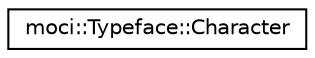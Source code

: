digraph "Graphical Class Hierarchy"
{
 // INTERACTIVE_SVG=YES
  edge [fontname="Helvetica",fontsize="10",labelfontname="Helvetica",labelfontsize="10"];
  node [fontname="Helvetica",fontsize="10",shape=record];
  rankdir="LR";
  Node0 [label="moci::Typeface::Character",height=0.2,width=0.4,color="black", fillcolor="white", style="filled",URL="$structmoci_1_1Typeface_1_1Character.html"];
}
